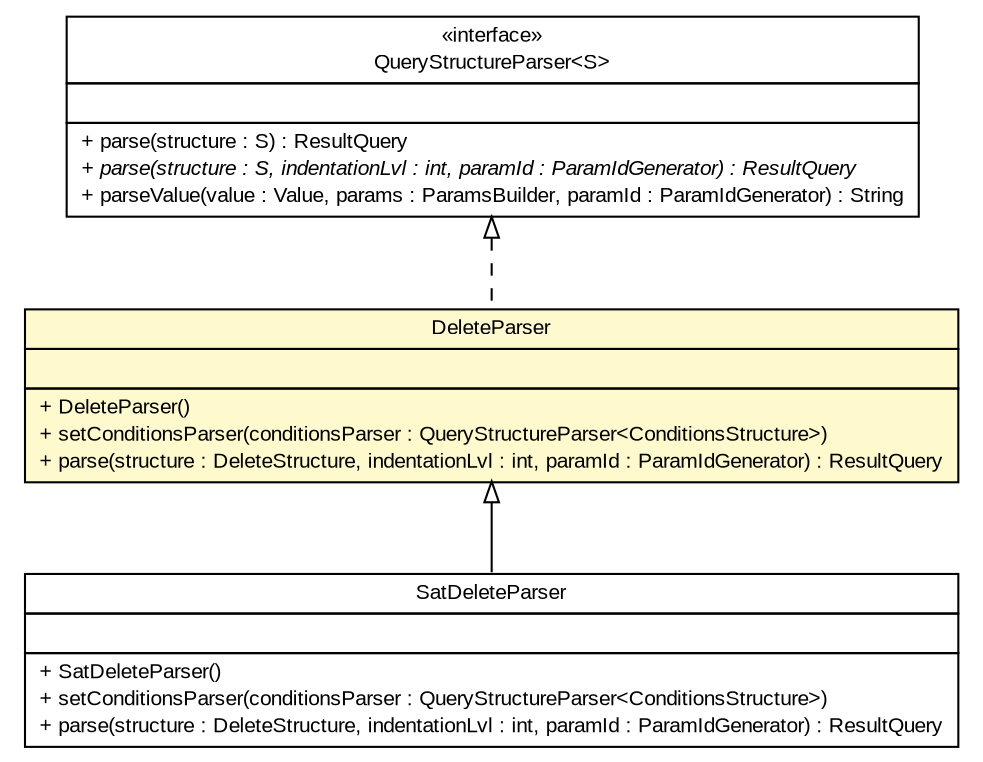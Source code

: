 #!/usr/local/bin/dot
#
# Class diagram 
# Generated by UMLGraph version R5_6 (http://www.umlgraph.org/)
#

digraph G {
	edge [fontname="arial",fontsize=10,labelfontname="arial",labelfontsize=10];
	node [fontname="arial",fontsize=10,shape=plaintext];
	nodesep=0.25;
	ranksep=0.5;
	// br.gov.to.sefaz.persistence.query.parser.delete.DeleteParser
	c500752 [label=<<table title="br.gov.to.sefaz.persistence.query.parser.delete.DeleteParser" border="0" cellborder="1" cellspacing="0" cellpadding="2" port="p" bgcolor="lemonChiffon" href="./DeleteParser.html">
		<tr><td><table border="0" cellspacing="0" cellpadding="1">
<tr><td align="center" balign="center"> DeleteParser </td></tr>
		</table></td></tr>
		<tr><td><table border="0" cellspacing="0" cellpadding="1">
<tr><td align="left" balign="left">  </td></tr>
		</table></td></tr>
		<tr><td><table border="0" cellspacing="0" cellpadding="1">
<tr><td align="left" balign="left"> + DeleteParser() </td></tr>
<tr><td align="left" balign="left"> + setConditionsParser(conditionsParser : QueryStructureParser&lt;ConditionsStructure&gt;) </td></tr>
<tr><td align="left" balign="left"> + parse(structure : DeleteStructure, indentationLvl : int, paramId : ParamIdGenerator) : ResultQuery </td></tr>
		</table></td></tr>
		</table>>, URL="./DeleteParser.html", fontname="arial", fontcolor="black", fontsize=10.0];
	// br.gov.to.sefaz.persistence.query.parser.QueryStructureParser<S>
	c500758 [label=<<table title="br.gov.to.sefaz.persistence.query.parser.QueryStructureParser" border="0" cellborder="1" cellspacing="0" cellpadding="2" port="p" href="../QueryStructureParser.html">
		<tr><td><table border="0" cellspacing="0" cellpadding="1">
<tr><td align="center" balign="center"> &#171;interface&#187; </td></tr>
<tr><td align="center" balign="center"> QueryStructureParser&lt;S&gt; </td></tr>
		</table></td></tr>
		<tr><td><table border="0" cellspacing="0" cellpadding="1">
<tr><td align="left" balign="left">  </td></tr>
		</table></td></tr>
		<tr><td><table border="0" cellspacing="0" cellpadding="1">
<tr><td align="left" balign="left"> + parse(structure : S) : ResultQuery </td></tr>
<tr><td align="left" balign="left"><font face="arial italic" point-size="10.0"> + parse(structure : S, indentationLvl : int, paramId : ParamIdGenerator) : ResultQuery </font></td></tr>
<tr><td align="left" balign="left"> + parseValue(value : Value, params : ParamsBuilder, paramId : ParamIdGenerator) : String </td></tr>
		</table></td></tr>
		</table>>, URL="../QueryStructureParser.html", fontname="arial", fontcolor="black", fontsize=10.0];
	// br.gov.to.sefaz.persistence.satquery.parser.delete.SatDeleteParser
	c500795 [label=<<table title="br.gov.to.sefaz.persistence.satquery.parser.delete.SatDeleteParser" border="0" cellborder="1" cellspacing="0" cellpadding="2" port="p" href="../../../satquery/parser/delete/SatDeleteParser.html">
		<tr><td><table border="0" cellspacing="0" cellpadding="1">
<tr><td align="center" balign="center"> SatDeleteParser </td></tr>
		</table></td></tr>
		<tr><td><table border="0" cellspacing="0" cellpadding="1">
<tr><td align="left" balign="left">  </td></tr>
		</table></td></tr>
		<tr><td><table border="0" cellspacing="0" cellpadding="1">
<tr><td align="left" balign="left"> + SatDeleteParser() </td></tr>
<tr><td align="left" balign="left"> + setConditionsParser(conditionsParser : QueryStructureParser&lt;ConditionsStructure&gt;) </td></tr>
<tr><td align="left" balign="left"> + parse(structure : DeleteStructure, indentationLvl : int, paramId : ParamIdGenerator) : ResultQuery </td></tr>
		</table></td></tr>
		</table>>, URL="../../../satquery/parser/delete/SatDeleteParser.html", fontname="arial", fontcolor="black", fontsize=10.0];
	//br.gov.to.sefaz.persistence.query.parser.delete.DeleteParser implements br.gov.to.sefaz.persistence.query.parser.QueryStructureParser<S>
	c500758:p -> c500752:p [dir=back,arrowtail=empty,style=dashed];
	//br.gov.to.sefaz.persistence.satquery.parser.delete.SatDeleteParser extends br.gov.to.sefaz.persistence.query.parser.delete.DeleteParser
	c500752:p -> c500795:p [dir=back,arrowtail=empty];
}

